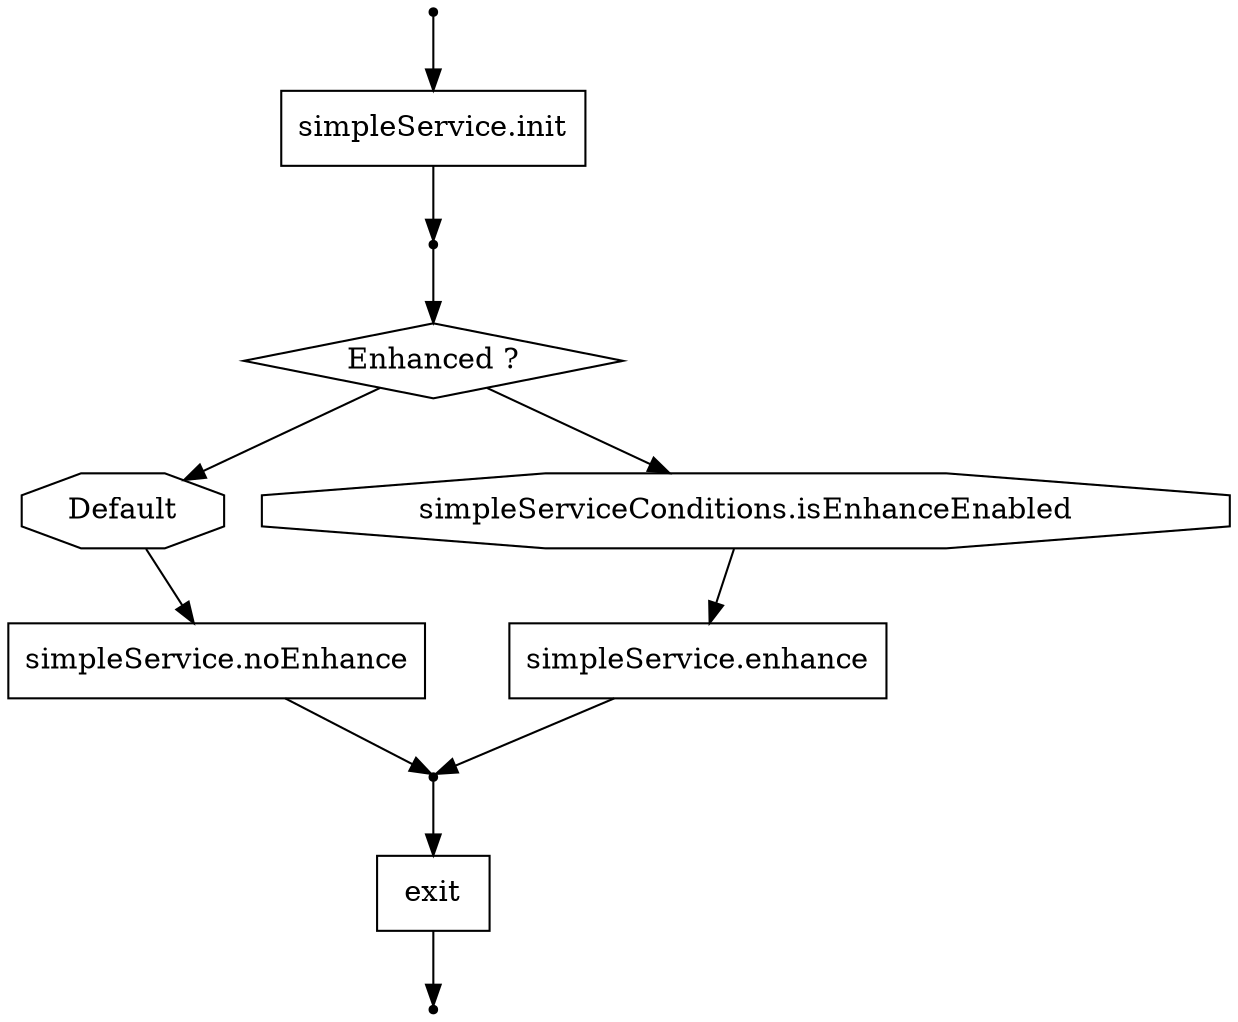 // TBD
digraph "SimpleFlow" {
    splines=polyline;
    "enhanced" [ label="", shape="point"  ];
    "inputDataPoint" [ label="", shape="point"  ];
    "simpleService_init" [ label="", shape="point"  ];
    "cond_0a044a16-0b21-45d0-a926-4b74925debd7" [ label="Default", shape="octagon"  ];
    "exit" [ label="", shape="point"  ];
    "257c0b50-22a2-421a-a79b-987689cd5a65_simpleService_init" [ label="simpleService.init", shape="box"  ];
    "6ecaf727-f167-46b7-b7b0-ff208197fef4_exit" [ label="exit", shape="box"  ];
    "7c79fcff-3cbf-42fb-af7d-148c1806021a_simpleService_noEnhance" [ label="simpleService.noEnhance", shape="box"  ];
    "c7ca8834-6f34-4de6-939f-6c10df037be1_simpleService_enhance" [ label="simpleService.enhance", shape="box"  ];
    "condGrp_ce757868-2b80-44d9-bbee-2a5165c4f47e" [ label="Enhanced ?", shape="diamond"  ];
    "cond_2a37ef87-b837-4a08-8dfe-75fc32b2652d" [ label="simpleServiceConditions.isEnhanceEnabled", shape="octagon"  ];
    "inputDataPoint" -> "257c0b50-22a2-421a-a79b-987689cd5a65_simpleService_init" [  ];
    "257c0b50-22a2-421a-a79b-987689cd5a65_simpleService_init" -> "simpleService_init" [  ];
    "simpleService_init" -> "condGrp_ce757868-2b80-44d9-bbee-2a5165c4f47e" [  ];
    "condGrp_ce757868-2b80-44d9-bbee-2a5165c4f47e" -> "cond_2a37ef87-b837-4a08-8dfe-75fc32b2652d" [  ];
    "cond_2a37ef87-b837-4a08-8dfe-75fc32b2652d" -> "c7ca8834-6f34-4de6-939f-6c10df037be1_simpleService_enhance" [  ];
    "c7ca8834-6f34-4de6-939f-6c10df037be1_simpleService_enhance" -> "enhanced" [  ];
    "condGrp_ce757868-2b80-44d9-bbee-2a5165c4f47e" -> "cond_0a044a16-0b21-45d0-a926-4b74925debd7" [  ];
    "cond_0a044a16-0b21-45d0-a926-4b74925debd7" -> "7c79fcff-3cbf-42fb-af7d-148c1806021a_simpleService_noEnhance" [  ];
    "7c79fcff-3cbf-42fb-af7d-148c1806021a_simpleService_noEnhance" -> "enhanced" [  ];
    "enhanced" -> "6ecaf727-f167-46b7-b7b0-ff208197fef4_exit" [  ];
    "6ecaf727-f167-46b7-b7b0-ff208197fef4_exit" -> "exit" [  ];
}